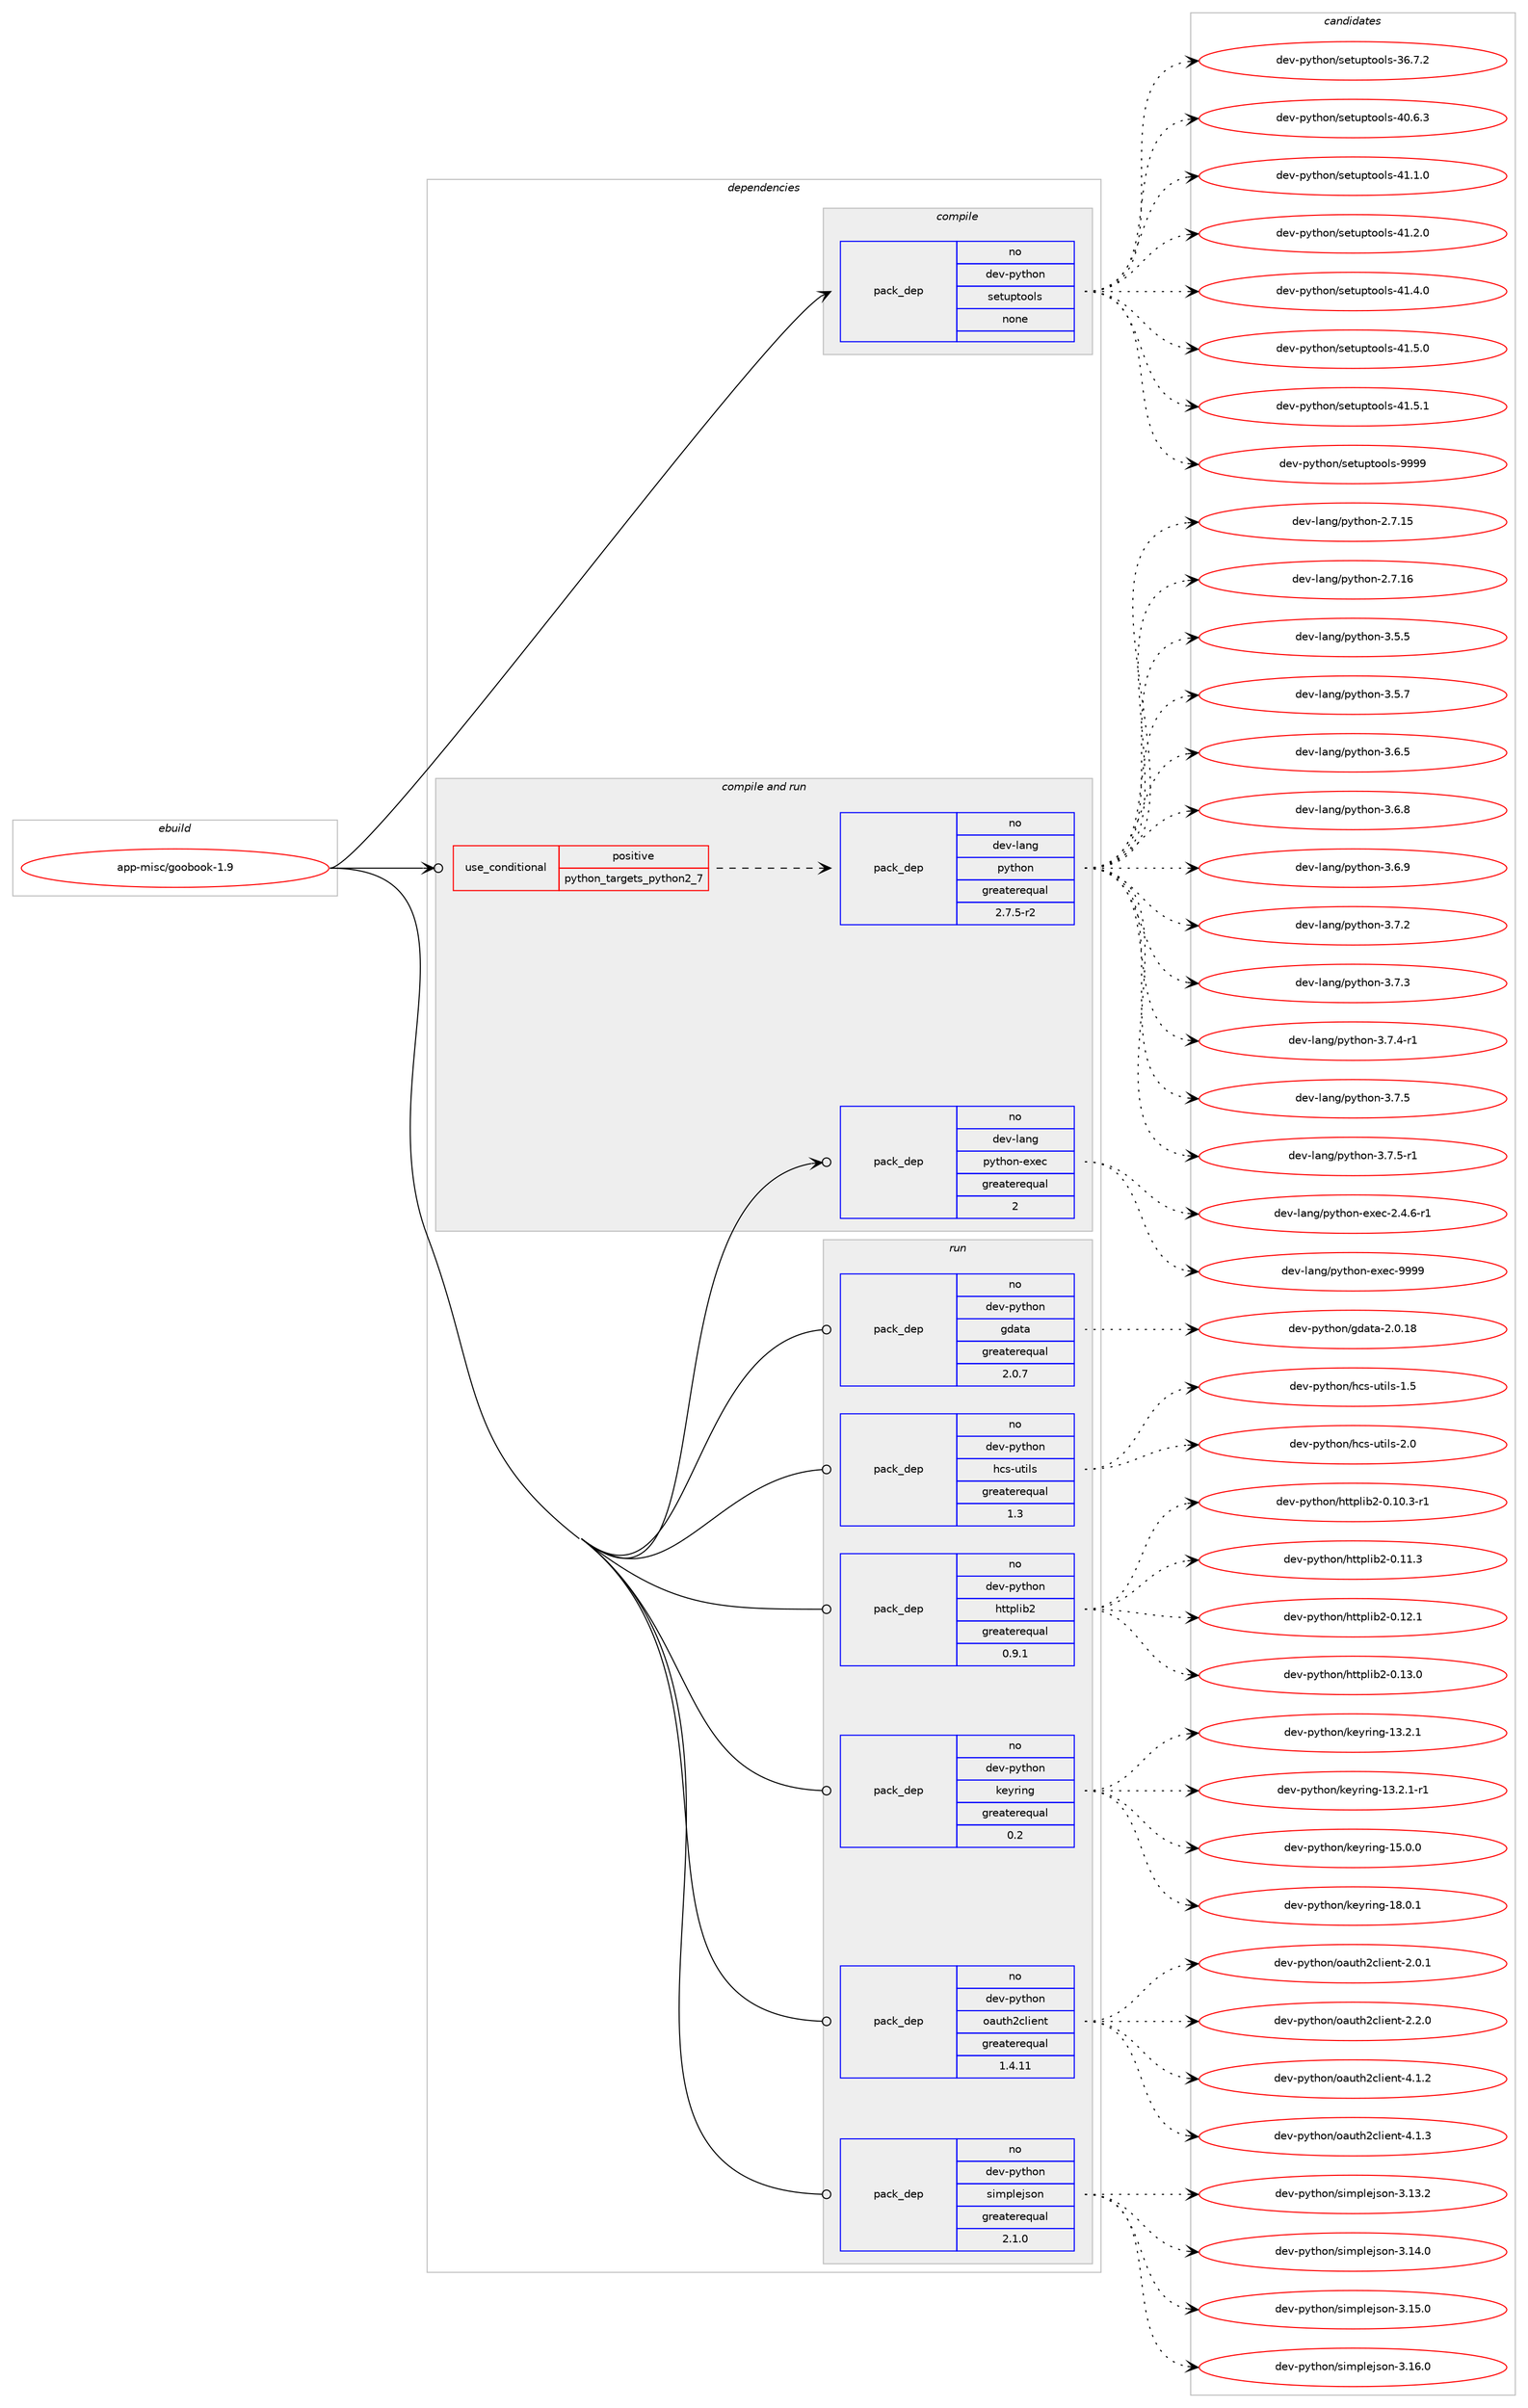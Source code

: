 digraph prolog {

# *************
# Graph options
# *************

newrank=true;
concentrate=true;
compound=true;
graph [rankdir=LR,fontname=Helvetica,fontsize=10,ranksep=1.5];#, ranksep=2.5, nodesep=0.2];
edge  [arrowhead=vee];
node  [fontname=Helvetica,fontsize=10];

# **********
# The ebuild
# **********

subgraph cluster_leftcol {
color=gray;
rank=same;
label=<<i>ebuild</i>>;
id [label="app-misc/goobook-1.9", color=red, width=4, href="../app-misc/goobook-1.9.svg"];
}

# ****************
# The dependencies
# ****************

subgraph cluster_midcol {
color=gray;
label=<<i>dependencies</i>>;
subgraph cluster_compile {
fillcolor="#eeeeee";
style=filled;
label=<<i>compile</i>>;
subgraph pack370571 {
dependency498623 [label=<<TABLE BORDER="0" CELLBORDER="1" CELLSPACING="0" CELLPADDING="4" WIDTH="220"><TR><TD ROWSPAN="6" CELLPADDING="30">pack_dep</TD></TR><TR><TD WIDTH="110">no</TD></TR><TR><TD>dev-python</TD></TR><TR><TD>setuptools</TD></TR><TR><TD>none</TD></TR><TR><TD></TD></TR></TABLE>>, shape=none, color=blue];
}
id:e -> dependency498623:w [weight=20,style="solid",arrowhead="vee"];
}
subgraph cluster_compileandrun {
fillcolor="#eeeeee";
style=filled;
label=<<i>compile and run</i>>;
subgraph cond119049 {
dependency498624 [label=<<TABLE BORDER="0" CELLBORDER="1" CELLSPACING="0" CELLPADDING="4"><TR><TD ROWSPAN="3" CELLPADDING="10">use_conditional</TD></TR><TR><TD>positive</TD></TR><TR><TD>python_targets_python2_7</TD></TR></TABLE>>, shape=none, color=red];
subgraph pack370572 {
dependency498625 [label=<<TABLE BORDER="0" CELLBORDER="1" CELLSPACING="0" CELLPADDING="4" WIDTH="220"><TR><TD ROWSPAN="6" CELLPADDING="30">pack_dep</TD></TR><TR><TD WIDTH="110">no</TD></TR><TR><TD>dev-lang</TD></TR><TR><TD>python</TD></TR><TR><TD>greaterequal</TD></TR><TR><TD>2.7.5-r2</TD></TR></TABLE>>, shape=none, color=blue];
}
dependency498624:e -> dependency498625:w [weight=20,style="dashed",arrowhead="vee"];
}
id:e -> dependency498624:w [weight=20,style="solid",arrowhead="odotvee"];
subgraph pack370573 {
dependency498626 [label=<<TABLE BORDER="0" CELLBORDER="1" CELLSPACING="0" CELLPADDING="4" WIDTH="220"><TR><TD ROWSPAN="6" CELLPADDING="30">pack_dep</TD></TR><TR><TD WIDTH="110">no</TD></TR><TR><TD>dev-lang</TD></TR><TR><TD>python-exec</TD></TR><TR><TD>greaterequal</TD></TR><TR><TD>2</TD></TR></TABLE>>, shape=none, color=blue];
}
id:e -> dependency498626:w [weight=20,style="solid",arrowhead="odotvee"];
}
subgraph cluster_run {
fillcolor="#eeeeee";
style=filled;
label=<<i>run</i>>;
subgraph pack370574 {
dependency498627 [label=<<TABLE BORDER="0" CELLBORDER="1" CELLSPACING="0" CELLPADDING="4" WIDTH="220"><TR><TD ROWSPAN="6" CELLPADDING="30">pack_dep</TD></TR><TR><TD WIDTH="110">no</TD></TR><TR><TD>dev-python</TD></TR><TR><TD>gdata</TD></TR><TR><TD>greaterequal</TD></TR><TR><TD>2.0.7</TD></TR></TABLE>>, shape=none, color=blue];
}
id:e -> dependency498627:w [weight=20,style="solid",arrowhead="odot"];
subgraph pack370575 {
dependency498628 [label=<<TABLE BORDER="0" CELLBORDER="1" CELLSPACING="0" CELLPADDING="4" WIDTH="220"><TR><TD ROWSPAN="6" CELLPADDING="30">pack_dep</TD></TR><TR><TD WIDTH="110">no</TD></TR><TR><TD>dev-python</TD></TR><TR><TD>hcs-utils</TD></TR><TR><TD>greaterequal</TD></TR><TR><TD>1.3</TD></TR></TABLE>>, shape=none, color=blue];
}
id:e -> dependency498628:w [weight=20,style="solid",arrowhead="odot"];
subgraph pack370576 {
dependency498629 [label=<<TABLE BORDER="0" CELLBORDER="1" CELLSPACING="0" CELLPADDING="4" WIDTH="220"><TR><TD ROWSPAN="6" CELLPADDING="30">pack_dep</TD></TR><TR><TD WIDTH="110">no</TD></TR><TR><TD>dev-python</TD></TR><TR><TD>httplib2</TD></TR><TR><TD>greaterequal</TD></TR><TR><TD>0.9.1</TD></TR></TABLE>>, shape=none, color=blue];
}
id:e -> dependency498629:w [weight=20,style="solid",arrowhead="odot"];
subgraph pack370577 {
dependency498630 [label=<<TABLE BORDER="0" CELLBORDER="1" CELLSPACING="0" CELLPADDING="4" WIDTH="220"><TR><TD ROWSPAN="6" CELLPADDING="30">pack_dep</TD></TR><TR><TD WIDTH="110">no</TD></TR><TR><TD>dev-python</TD></TR><TR><TD>keyring</TD></TR><TR><TD>greaterequal</TD></TR><TR><TD>0.2</TD></TR></TABLE>>, shape=none, color=blue];
}
id:e -> dependency498630:w [weight=20,style="solid",arrowhead="odot"];
subgraph pack370578 {
dependency498631 [label=<<TABLE BORDER="0" CELLBORDER="1" CELLSPACING="0" CELLPADDING="4" WIDTH="220"><TR><TD ROWSPAN="6" CELLPADDING="30">pack_dep</TD></TR><TR><TD WIDTH="110">no</TD></TR><TR><TD>dev-python</TD></TR><TR><TD>oauth2client</TD></TR><TR><TD>greaterequal</TD></TR><TR><TD>1.4.11</TD></TR></TABLE>>, shape=none, color=blue];
}
id:e -> dependency498631:w [weight=20,style="solid",arrowhead="odot"];
subgraph pack370579 {
dependency498632 [label=<<TABLE BORDER="0" CELLBORDER="1" CELLSPACING="0" CELLPADDING="4" WIDTH="220"><TR><TD ROWSPAN="6" CELLPADDING="30">pack_dep</TD></TR><TR><TD WIDTH="110">no</TD></TR><TR><TD>dev-python</TD></TR><TR><TD>simplejson</TD></TR><TR><TD>greaterequal</TD></TR><TR><TD>2.1.0</TD></TR></TABLE>>, shape=none, color=blue];
}
id:e -> dependency498632:w [weight=20,style="solid",arrowhead="odot"];
}
}

# **************
# The candidates
# **************

subgraph cluster_choices {
rank=same;
color=gray;
label=<<i>candidates</i>>;

subgraph choice370571 {
color=black;
nodesep=1;
choice100101118451121211161041111104711510111611711211611111110811545515446554650 [label="dev-python/setuptools-36.7.2", color=red, width=4,href="../dev-python/setuptools-36.7.2.svg"];
choice100101118451121211161041111104711510111611711211611111110811545524846544651 [label="dev-python/setuptools-40.6.3", color=red, width=4,href="../dev-python/setuptools-40.6.3.svg"];
choice100101118451121211161041111104711510111611711211611111110811545524946494648 [label="dev-python/setuptools-41.1.0", color=red, width=4,href="../dev-python/setuptools-41.1.0.svg"];
choice100101118451121211161041111104711510111611711211611111110811545524946504648 [label="dev-python/setuptools-41.2.0", color=red, width=4,href="../dev-python/setuptools-41.2.0.svg"];
choice100101118451121211161041111104711510111611711211611111110811545524946524648 [label="dev-python/setuptools-41.4.0", color=red, width=4,href="../dev-python/setuptools-41.4.0.svg"];
choice100101118451121211161041111104711510111611711211611111110811545524946534648 [label="dev-python/setuptools-41.5.0", color=red, width=4,href="../dev-python/setuptools-41.5.0.svg"];
choice100101118451121211161041111104711510111611711211611111110811545524946534649 [label="dev-python/setuptools-41.5.1", color=red, width=4,href="../dev-python/setuptools-41.5.1.svg"];
choice10010111845112121116104111110471151011161171121161111111081154557575757 [label="dev-python/setuptools-9999", color=red, width=4,href="../dev-python/setuptools-9999.svg"];
dependency498623:e -> choice100101118451121211161041111104711510111611711211611111110811545515446554650:w [style=dotted,weight="100"];
dependency498623:e -> choice100101118451121211161041111104711510111611711211611111110811545524846544651:w [style=dotted,weight="100"];
dependency498623:e -> choice100101118451121211161041111104711510111611711211611111110811545524946494648:w [style=dotted,weight="100"];
dependency498623:e -> choice100101118451121211161041111104711510111611711211611111110811545524946504648:w [style=dotted,weight="100"];
dependency498623:e -> choice100101118451121211161041111104711510111611711211611111110811545524946524648:w [style=dotted,weight="100"];
dependency498623:e -> choice100101118451121211161041111104711510111611711211611111110811545524946534648:w [style=dotted,weight="100"];
dependency498623:e -> choice100101118451121211161041111104711510111611711211611111110811545524946534649:w [style=dotted,weight="100"];
dependency498623:e -> choice10010111845112121116104111110471151011161171121161111111081154557575757:w [style=dotted,weight="100"];
}
subgraph choice370572 {
color=black;
nodesep=1;
choice10010111845108971101034711212111610411111045504655464953 [label="dev-lang/python-2.7.15", color=red, width=4,href="../dev-lang/python-2.7.15.svg"];
choice10010111845108971101034711212111610411111045504655464954 [label="dev-lang/python-2.7.16", color=red, width=4,href="../dev-lang/python-2.7.16.svg"];
choice100101118451089711010347112121116104111110455146534653 [label="dev-lang/python-3.5.5", color=red, width=4,href="../dev-lang/python-3.5.5.svg"];
choice100101118451089711010347112121116104111110455146534655 [label="dev-lang/python-3.5.7", color=red, width=4,href="../dev-lang/python-3.5.7.svg"];
choice100101118451089711010347112121116104111110455146544653 [label="dev-lang/python-3.6.5", color=red, width=4,href="../dev-lang/python-3.6.5.svg"];
choice100101118451089711010347112121116104111110455146544656 [label="dev-lang/python-3.6.8", color=red, width=4,href="../dev-lang/python-3.6.8.svg"];
choice100101118451089711010347112121116104111110455146544657 [label="dev-lang/python-3.6.9", color=red, width=4,href="../dev-lang/python-3.6.9.svg"];
choice100101118451089711010347112121116104111110455146554650 [label="dev-lang/python-3.7.2", color=red, width=4,href="../dev-lang/python-3.7.2.svg"];
choice100101118451089711010347112121116104111110455146554651 [label="dev-lang/python-3.7.3", color=red, width=4,href="../dev-lang/python-3.7.3.svg"];
choice1001011184510897110103471121211161041111104551465546524511449 [label="dev-lang/python-3.7.4-r1", color=red, width=4,href="../dev-lang/python-3.7.4-r1.svg"];
choice100101118451089711010347112121116104111110455146554653 [label="dev-lang/python-3.7.5", color=red, width=4,href="../dev-lang/python-3.7.5.svg"];
choice1001011184510897110103471121211161041111104551465546534511449 [label="dev-lang/python-3.7.5-r1", color=red, width=4,href="../dev-lang/python-3.7.5-r1.svg"];
dependency498625:e -> choice10010111845108971101034711212111610411111045504655464953:w [style=dotted,weight="100"];
dependency498625:e -> choice10010111845108971101034711212111610411111045504655464954:w [style=dotted,weight="100"];
dependency498625:e -> choice100101118451089711010347112121116104111110455146534653:w [style=dotted,weight="100"];
dependency498625:e -> choice100101118451089711010347112121116104111110455146534655:w [style=dotted,weight="100"];
dependency498625:e -> choice100101118451089711010347112121116104111110455146544653:w [style=dotted,weight="100"];
dependency498625:e -> choice100101118451089711010347112121116104111110455146544656:w [style=dotted,weight="100"];
dependency498625:e -> choice100101118451089711010347112121116104111110455146544657:w [style=dotted,weight="100"];
dependency498625:e -> choice100101118451089711010347112121116104111110455146554650:w [style=dotted,weight="100"];
dependency498625:e -> choice100101118451089711010347112121116104111110455146554651:w [style=dotted,weight="100"];
dependency498625:e -> choice1001011184510897110103471121211161041111104551465546524511449:w [style=dotted,weight="100"];
dependency498625:e -> choice100101118451089711010347112121116104111110455146554653:w [style=dotted,weight="100"];
dependency498625:e -> choice1001011184510897110103471121211161041111104551465546534511449:w [style=dotted,weight="100"];
}
subgraph choice370573 {
color=black;
nodesep=1;
choice10010111845108971101034711212111610411111045101120101994550465246544511449 [label="dev-lang/python-exec-2.4.6-r1", color=red, width=4,href="../dev-lang/python-exec-2.4.6-r1.svg"];
choice10010111845108971101034711212111610411111045101120101994557575757 [label="dev-lang/python-exec-9999", color=red, width=4,href="../dev-lang/python-exec-9999.svg"];
dependency498626:e -> choice10010111845108971101034711212111610411111045101120101994550465246544511449:w [style=dotted,weight="100"];
dependency498626:e -> choice10010111845108971101034711212111610411111045101120101994557575757:w [style=dotted,weight="100"];
}
subgraph choice370574 {
color=black;
nodesep=1;
choice1001011184511212111610411111047103100971169745504648464956 [label="dev-python/gdata-2.0.18", color=red, width=4,href="../dev-python/gdata-2.0.18.svg"];
dependency498627:e -> choice1001011184511212111610411111047103100971169745504648464956:w [style=dotted,weight="100"];
}
subgraph choice370575 {
color=black;
nodesep=1;
choice1001011184511212111610411111047104991154511711610510811545494653 [label="dev-python/hcs-utils-1.5", color=red, width=4,href="../dev-python/hcs-utils-1.5.svg"];
choice1001011184511212111610411111047104991154511711610510811545504648 [label="dev-python/hcs-utils-2.0", color=red, width=4,href="../dev-python/hcs-utils-2.0.svg"];
dependency498628:e -> choice1001011184511212111610411111047104991154511711610510811545494653:w [style=dotted,weight="100"];
dependency498628:e -> choice1001011184511212111610411111047104991154511711610510811545504648:w [style=dotted,weight="100"];
}
subgraph choice370576 {
color=black;
nodesep=1;
choice10010111845112121116104111110471041161161121081059850454846494846514511449 [label="dev-python/httplib2-0.10.3-r1", color=red, width=4,href="../dev-python/httplib2-0.10.3-r1.svg"];
choice1001011184511212111610411111047104116116112108105985045484649494651 [label="dev-python/httplib2-0.11.3", color=red, width=4,href="../dev-python/httplib2-0.11.3.svg"];
choice1001011184511212111610411111047104116116112108105985045484649504649 [label="dev-python/httplib2-0.12.1", color=red, width=4,href="../dev-python/httplib2-0.12.1.svg"];
choice1001011184511212111610411111047104116116112108105985045484649514648 [label="dev-python/httplib2-0.13.0", color=red, width=4,href="../dev-python/httplib2-0.13.0.svg"];
dependency498629:e -> choice10010111845112121116104111110471041161161121081059850454846494846514511449:w [style=dotted,weight="100"];
dependency498629:e -> choice1001011184511212111610411111047104116116112108105985045484649494651:w [style=dotted,weight="100"];
dependency498629:e -> choice1001011184511212111610411111047104116116112108105985045484649504649:w [style=dotted,weight="100"];
dependency498629:e -> choice1001011184511212111610411111047104116116112108105985045484649514648:w [style=dotted,weight="100"];
}
subgraph choice370577 {
color=black;
nodesep=1;
choice100101118451121211161041111104710710112111410511010345495146504649 [label="dev-python/keyring-13.2.1", color=red, width=4,href="../dev-python/keyring-13.2.1.svg"];
choice1001011184511212111610411111047107101121114105110103454951465046494511449 [label="dev-python/keyring-13.2.1-r1", color=red, width=4,href="../dev-python/keyring-13.2.1-r1.svg"];
choice100101118451121211161041111104710710112111410511010345495346484648 [label="dev-python/keyring-15.0.0", color=red, width=4,href="../dev-python/keyring-15.0.0.svg"];
choice100101118451121211161041111104710710112111410511010345495646484649 [label="dev-python/keyring-18.0.1", color=red, width=4,href="../dev-python/keyring-18.0.1.svg"];
dependency498630:e -> choice100101118451121211161041111104710710112111410511010345495146504649:w [style=dotted,weight="100"];
dependency498630:e -> choice1001011184511212111610411111047107101121114105110103454951465046494511449:w [style=dotted,weight="100"];
dependency498630:e -> choice100101118451121211161041111104710710112111410511010345495346484648:w [style=dotted,weight="100"];
dependency498630:e -> choice100101118451121211161041111104710710112111410511010345495646484649:w [style=dotted,weight="100"];
}
subgraph choice370578 {
color=black;
nodesep=1;
choice1001011184511212111610411111047111971171161045099108105101110116455046484649 [label="dev-python/oauth2client-2.0.1", color=red, width=4,href="../dev-python/oauth2client-2.0.1.svg"];
choice1001011184511212111610411111047111971171161045099108105101110116455046504648 [label="dev-python/oauth2client-2.2.0", color=red, width=4,href="../dev-python/oauth2client-2.2.0.svg"];
choice1001011184511212111610411111047111971171161045099108105101110116455246494650 [label="dev-python/oauth2client-4.1.2", color=red, width=4,href="../dev-python/oauth2client-4.1.2.svg"];
choice1001011184511212111610411111047111971171161045099108105101110116455246494651 [label="dev-python/oauth2client-4.1.3", color=red, width=4,href="../dev-python/oauth2client-4.1.3.svg"];
dependency498631:e -> choice1001011184511212111610411111047111971171161045099108105101110116455046484649:w [style=dotted,weight="100"];
dependency498631:e -> choice1001011184511212111610411111047111971171161045099108105101110116455046504648:w [style=dotted,weight="100"];
dependency498631:e -> choice1001011184511212111610411111047111971171161045099108105101110116455246494650:w [style=dotted,weight="100"];
dependency498631:e -> choice1001011184511212111610411111047111971171161045099108105101110116455246494651:w [style=dotted,weight="100"];
}
subgraph choice370579 {
color=black;
nodesep=1;
choice100101118451121211161041111104711510510911210810110611511111045514649514650 [label="dev-python/simplejson-3.13.2", color=red, width=4,href="../dev-python/simplejson-3.13.2.svg"];
choice100101118451121211161041111104711510510911210810110611511111045514649524648 [label="dev-python/simplejson-3.14.0", color=red, width=4,href="../dev-python/simplejson-3.14.0.svg"];
choice100101118451121211161041111104711510510911210810110611511111045514649534648 [label="dev-python/simplejson-3.15.0", color=red, width=4,href="../dev-python/simplejson-3.15.0.svg"];
choice100101118451121211161041111104711510510911210810110611511111045514649544648 [label="dev-python/simplejson-3.16.0", color=red, width=4,href="../dev-python/simplejson-3.16.0.svg"];
dependency498632:e -> choice100101118451121211161041111104711510510911210810110611511111045514649514650:w [style=dotted,weight="100"];
dependency498632:e -> choice100101118451121211161041111104711510510911210810110611511111045514649524648:w [style=dotted,weight="100"];
dependency498632:e -> choice100101118451121211161041111104711510510911210810110611511111045514649534648:w [style=dotted,weight="100"];
dependency498632:e -> choice100101118451121211161041111104711510510911210810110611511111045514649544648:w [style=dotted,weight="100"];
}
}

}
